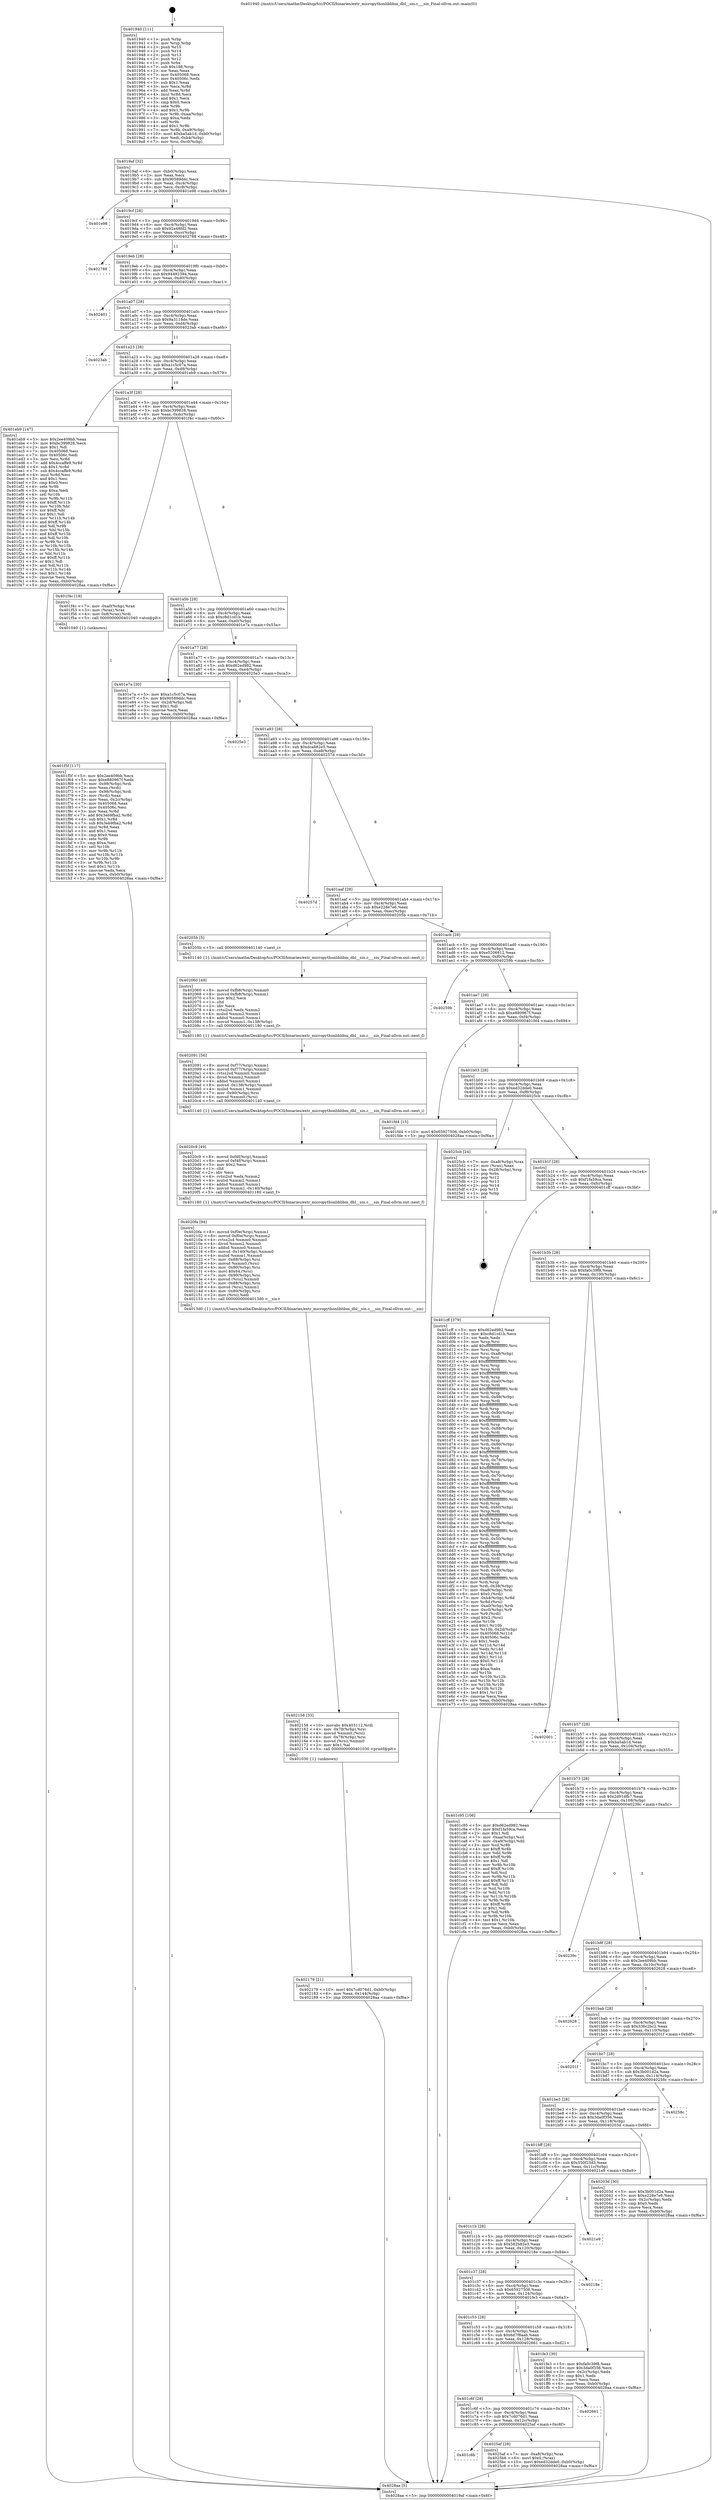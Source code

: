 digraph "0x401940" {
  label = "0x401940 (/mnt/c/Users/mathe/Desktop/tcc/POCII/binaries/extr_micropythonliblibm_dbl__sin.c___sin_Final-ollvm.out::main(0))"
  labelloc = "t"
  node[shape=record]

  Entry [label="",width=0.3,height=0.3,shape=circle,fillcolor=black,style=filled]
  "0x4019af" [label="{
     0x4019af [32]\l
     | [instrs]\l
     &nbsp;&nbsp;0x4019af \<+6\>: mov -0xb0(%rbp),%eax\l
     &nbsp;&nbsp;0x4019b5 \<+2\>: mov %eax,%ecx\l
     &nbsp;&nbsp;0x4019b7 \<+6\>: sub $0x90589ddc,%ecx\l
     &nbsp;&nbsp;0x4019bd \<+6\>: mov %eax,-0xc4(%rbp)\l
     &nbsp;&nbsp;0x4019c3 \<+6\>: mov %ecx,-0xc8(%rbp)\l
     &nbsp;&nbsp;0x4019c9 \<+6\>: je 0000000000401e98 \<main+0x558\>\l
  }"]
  "0x401e98" [label="{
     0x401e98\l
  }", style=dashed]
  "0x4019cf" [label="{
     0x4019cf [28]\l
     | [instrs]\l
     &nbsp;&nbsp;0x4019cf \<+5\>: jmp 00000000004019d4 \<main+0x94\>\l
     &nbsp;&nbsp;0x4019d4 \<+6\>: mov -0xc4(%rbp),%eax\l
     &nbsp;&nbsp;0x4019da \<+5\>: sub $0x92a48fd2,%eax\l
     &nbsp;&nbsp;0x4019df \<+6\>: mov %eax,-0xcc(%rbp)\l
     &nbsp;&nbsp;0x4019e5 \<+6\>: je 0000000000402788 \<main+0xe48\>\l
  }"]
  Exit [label="",width=0.3,height=0.3,shape=circle,fillcolor=black,style=filled,peripheries=2]
  "0x402788" [label="{
     0x402788\l
  }", style=dashed]
  "0x4019eb" [label="{
     0x4019eb [28]\l
     | [instrs]\l
     &nbsp;&nbsp;0x4019eb \<+5\>: jmp 00000000004019f0 \<main+0xb0\>\l
     &nbsp;&nbsp;0x4019f0 \<+6\>: mov -0xc4(%rbp),%eax\l
     &nbsp;&nbsp;0x4019f6 \<+5\>: sub $0x94492394,%eax\l
     &nbsp;&nbsp;0x4019fb \<+6\>: mov %eax,-0xd0(%rbp)\l
     &nbsp;&nbsp;0x401a01 \<+6\>: je 0000000000402401 \<main+0xac1\>\l
  }"]
  "0x401c8b" [label="{
     0x401c8b\l
  }", style=dashed]
  "0x402401" [label="{
     0x402401\l
  }", style=dashed]
  "0x401a07" [label="{
     0x401a07 [28]\l
     | [instrs]\l
     &nbsp;&nbsp;0x401a07 \<+5\>: jmp 0000000000401a0c \<main+0xcc\>\l
     &nbsp;&nbsp;0x401a0c \<+6\>: mov -0xc4(%rbp),%eax\l
     &nbsp;&nbsp;0x401a12 \<+5\>: sub $0x9a3118de,%eax\l
     &nbsp;&nbsp;0x401a17 \<+6\>: mov %eax,-0xd4(%rbp)\l
     &nbsp;&nbsp;0x401a1d \<+6\>: je 00000000004023ab \<main+0xa6b\>\l
  }"]
  "0x4025af" [label="{
     0x4025af [28]\l
     | [instrs]\l
     &nbsp;&nbsp;0x4025af \<+7\>: mov -0xa8(%rbp),%rax\l
     &nbsp;&nbsp;0x4025b6 \<+6\>: movl $0x0,(%rax)\l
     &nbsp;&nbsp;0x4025bc \<+10\>: movl $0xed32dde0,-0xb0(%rbp)\l
     &nbsp;&nbsp;0x4025c6 \<+5\>: jmp 00000000004028aa \<main+0xf6a\>\l
  }"]
  "0x4023ab" [label="{
     0x4023ab\l
  }", style=dashed]
  "0x401a23" [label="{
     0x401a23 [28]\l
     | [instrs]\l
     &nbsp;&nbsp;0x401a23 \<+5\>: jmp 0000000000401a28 \<main+0xe8\>\l
     &nbsp;&nbsp;0x401a28 \<+6\>: mov -0xc4(%rbp),%eax\l
     &nbsp;&nbsp;0x401a2e \<+5\>: sub $0xa1c5c07a,%eax\l
     &nbsp;&nbsp;0x401a33 \<+6\>: mov %eax,-0xd8(%rbp)\l
     &nbsp;&nbsp;0x401a39 \<+6\>: je 0000000000401eb9 \<main+0x579\>\l
  }"]
  "0x401c6f" [label="{
     0x401c6f [28]\l
     | [instrs]\l
     &nbsp;&nbsp;0x401c6f \<+5\>: jmp 0000000000401c74 \<main+0x334\>\l
     &nbsp;&nbsp;0x401c74 \<+6\>: mov -0xc4(%rbp),%eax\l
     &nbsp;&nbsp;0x401c7a \<+5\>: sub $0x7cd076d1,%eax\l
     &nbsp;&nbsp;0x401c7f \<+6\>: mov %eax,-0x12c(%rbp)\l
     &nbsp;&nbsp;0x401c85 \<+6\>: je 00000000004025af \<main+0xc6f\>\l
  }"]
  "0x401eb9" [label="{
     0x401eb9 [147]\l
     | [instrs]\l
     &nbsp;&nbsp;0x401eb9 \<+5\>: mov $0x2ee409bb,%eax\l
     &nbsp;&nbsp;0x401ebe \<+5\>: mov $0xbc399828,%ecx\l
     &nbsp;&nbsp;0x401ec3 \<+2\>: mov $0x1,%dl\l
     &nbsp;&nbsp;0x401ec5 \<+7\>: mov 0x405068,%esi\l
     &nbsp;&nbsp;0x401ecc \<+7\>: mov 0x40506c,%edi\l
     &nbsp;&nbsp;0x401ed3 \<+3\>: mov %esi,%r8d\l
     &nbsp;&nbsp;0x401ed6 \<+7\>: add $0x4ccaffe9,%r8d\l
     &nbsp;&nbsp;0x401edd \<+4\>: sub $0x1,%r8d\l
     &nbsp;&nbsp;0x401ee1 \<+7\>: sub $0x4ccaffe9,%r8d\l
     &nbsp;&nbsp;0x401ee8 \<+4\>: imul %r8d,%esi\l
     &nbsp;&nbsp;0x401eec \<+3\>: and $0x1,%esi\l
     &nbsp;&nbsp;0x401eef \<+3\>: cmp $0x0,%esi\l
     &nbsp;&nbsp;0x401ef2 \<+4\>: sete %r9b\l
     &nbsp;&nbsp;0x401ef6 \<+3\>: cmp $0xa,%edi\l
     &nbsp;&nbsp;0x401ef9 \<+4\>: setl %r10b\l
     &nbsp;&nbsp;0x401efd \<+3\>: mov %r9b,%r11b\l
     &nbsp;&nbsp;0x401f00 \<+4\>: xor $0xff,%r11b\l
     &nbsp;&nbsp;0x401f04 \<+3\>: mov %r10b,%bl\l
     &nbsp;&nbsp;0x401f07 \<+3\>: xor $0xff,%bl\l
     &nbsp;&nbsp;0x401f0a \<+3\>: xor $0x1,%dl\l
     &nbsp;&nbsp;0x401f0d \<+3\>: mov %r11b,%r14b\l
     &nbsp;&nbsp;0x401f10 \<+4\>: and $0xff,%r14b\l
     &nbsp;&nbsp;0x401f14 \<+3\>: and %dl,%r9b\l
     &nbsp;&nbsp;0x401f17 \<+3\>: mov %bl,%r15b\l
     &nbsp;&nbsp;0x401f1a \<+4\>: and $0xff,%r15b\l
     &nbsp;&nbsp;0x401f1e \<+3\>: and %dl,%r10b\l
     &nbsp;&nbsp;0x401f21 \<+3\>: or %r9b,%r14b\l
     &nbsp;&nbsp;0x401f24 \<+3\>: or %r10b,%r15b\l
     &nbsp;&nbsp;0x401f27 \<+3\>: xor %r15b,%r14b\l
     &nbsp;&nbsp;0x401f2a \<+3\>: or %bl,%r11b\l
     &nbsp;&nbsp;0x401f2d \<+4\>: xor $0xff,%r11b\l
     &nbsp;&nbsp;0x401f31 \<+3\>: or $0x1,%dl\l
     &nbsp;&nbsp;0x401f34 \<+3\>: and %dl,%r11b\l
     &nbsp;&nbsp;0x401f37 \<+3\>: or %r11b,%r14b\l
     &nbsp;&nbsp;0x401f3a \<+4\>: test $0x1,%r14b\l
     &nbsp;&nbsp;0x401f3e \<+3\>: cmovne %ecx,%eax\l
     &nbsp;&nbsp;0x401f41 \<+6\>: mov %eax,-0xb0(%rbp)\l
     &nbsp;&nbsp;0x401f47 \<+5\>: jmp 00000000004028aa \<main+0xf6a\>\l
  }"]
  "0x401a3f" [label="{
     0x401a3f [28]\l
     | [instrs]\l
     &nbsp;&nbsp;0x401a3f \<+5\>: jmp 0000000000401a44 \<main+0x104\>\l
     &nbsp;&nbsp;0x401a44 \<+6\>: mov -0xc4(%rbp),%eax\l
     &nbsp;&nbsp;0x401a4a \<+5\>: sub $0xbc399828,%eax\l
     &nbsp;&nbsp;0x401a4f \<+6\>: mov %eax,-0xdc(%rbp)\l
     &nbsp;&nbsp;0x401a55 \<+6\>: je 0000000000401f4c \<main+0x60c\>\l
  }"]
  "0x402661" [label="{
     0x402661\l
  }", style=dashed]
  "0x401f4c" [label="{
     0x401f4c [19]\l
     | [instrs]\l
     &nbsp;&nbsp;0x401f4c \<+7\>: mov -0xa0(%rbp),%rax\l
     &nbsp;&nbsp;0x401f53 \<+3\>: mov (%rax),%rax\l
     &nbsp;&nbsp;0x401f56 \<+4\>: mov 0x8(%rax),%rdi\l
     &nbsp;&nbsp;0x401f5a \<+5\>: call 0000000000401040 \<atoi@plt\>\l
     | [calls]\l
     &nbsp;&nbsp;0x401040 \{1\} (unknown)\l
  }"]
  "0x401a5b" [label="{
     0x401a5b [28]\l
     | [instrs]\l
     &nbsp;&nbsp;0x401a5b \<+5\>: jmp 0000000000401a60 \<main+0x120\>\l
     &nbsp;&nbsp;0x401a60 \<+6\>: mov -0xc4(%rbp),%eax\l
     &nbsp;&nbsp;0x401a66 \<+5\>: sub $0xc8d1cd1b,%eax\l
     &nbsp;&nbsp;0x401a6b \<+6\>: mov %eax,-0xe0(%rbp)\l
     &nbsp;&nbsp;0x401a71 \<+6\>: je 0000000000401e7a \<main+0x53a\>\l
  }"]
  "0x402179" [label="{
     0x402179 [21]\l
     | [instrs]\l
     &nbsp;&nbsp;0x402179 \<+10\>: movl $0x7cd076d1,-0xb0(%rbp)\l
     &nbsp;&nbsp;0x402183 \<+6\>: mov %eax,-0x144(%rbp)\l
     &nbsp;&nbsp;0x402189 \<+5\>: jmp 00000000004028aa \<main+0xf6a\>\l
  }"]
  "0x401e7a" [label="{
     0x401e7a [30]\l
     | [instrs]\l
     &nbsp;&nbsp;0x401e7a \<+5\>: mov $0xa1c5c07a,%eax\l
     &nbsp;&nbsp;0x401e7f \<+5\>: mov $0x90589ddc,%ecx\l
     &nbsp;&nbsp;0x401e84 \<+3\>: mov -0x2d(%rbp),%dl\l
     &nbsp;&nbsp;0x401e87 \<+3\>: test $0x1,%dl\l
     &nbsp;&nbsp;0x401e8a \<+3\>: cmovne %ecx,%eax\l
     &nbsp;&nbsp;0x401e8d \<+6\>: mov %eax,-0xb0(%rbp)\l
     &nbsp;&nbsp;0x401e93 \<+5\>: jmp 00000000004028aa \<main+0xf6a\>\l
  }"]
  "0x401a77" [label="{
     0x401a77 [28]\l
     | [instrs]\l
     &nbsp;&nbsp;0x401a77 \<+5\>: jmp 0000000000401a7c \<main+0x13c\>\l
     &nbsp;&nbsp;0x401a7c \<+6\>: mov -0xc4(%rbp),%eax\l
     &nbsp;&nbsp;0x401a82 \<+5\>: sub $0xd62ed982,%eax\l
     &nbsp;&nbsp;0x401a87 \<+6\>: mov %eax,-0xe4(%rbp)\l
     &nbsp;&nbsp;0x401a8d \<+6\>: je 00000000004025e3 \<main+0xca3\>\l
  }"]
  "0x402158" [label="{
     0x402158 [33]\l
     | [instrs]\l
     &nbsp;&nbsp;0x402158 \<+10\>: movabs $0x403112,%rdi\l
     &nbsp;&nbsp;0x402162 \<+4\>: mov -0x78(%rbp),%rsi\l
     &nbsp;&nbsp;0x402166 \<+4\>: movsd %xmm0,(%rsi)\l
     &nbsp;&nbsp;0x40216a \<+4\>: mov -0x78(%rbp),%rsi\l
     &nbsp;&nbsp;0x40216e \<+4\>: movsd (%rsi),%xmm0\l
     &nbsp;&nbsp;0x402172 \<+2\>: mov $0x1,%al\l
     &nbsp;&nbsp;0x402174 \<+5\>: call 0000000000401030 \<printf@plt\>\l
     | [calls]\l
     &nbsp;&nbsp;0x401030 \{1\} (unknown)\l
  }"]
  "0x4025e3" [label="{
     0x4025e3\l
  }", style=dashed]
  "0x401a93" [label="{
     0x401a93 [28]\l
     | [instrs]\l
     &nbsp;&nbsp;0x401a93 \<+5\>: jmp 0000000000401a98 \<main+0x158\>\l
     &nbsp;&nbsp;0x401a98 \<+6\>: mov -0xc4(%rbp),%eax\l
     &nbsp;&nbsp;0x401a9e \<+5\>: sub $0xdca882e5,%eax\l
     &nbsp;&nbsp;0x401aa3 \<+6\>: mov %eax,-0xe8(%rbp)\l
     &nbsp;&nbsp;0x401aa9 \<+6\>: je 000000000040257d \<main+0xc3d\>\l
  }"]
  "0x4020fa" [label="{
     0x4020fa [94]\l
     | [instrs]\l
     &nbsp;&nbsp;0x4020fa \<+8\>: movsd 0xf0e(%rip),%xmm1\l
     &nbsp;&nbsp;0x402102 \<+8\>: movsd 0xf0e(%rip),%xmm2\l
     &nbsp;&nbsp;0x40210a \<+4\>: cvtss2sd %xmm0,%xmm0\l
     &nbsp;&nbsp;0x40210e \<+4\>: divsd %xmm2,%xmm0\l
     &nbsp;&nbsp;0x402112 \<+4\>: addsd %xmm0,%xmm1\l
     &nbsp;&nbsp;0x402116 \<+8\>: movsd -0x140(%rbp),%xmm0\l
     &nbsp;&nbsp;0x40211e \<+4\>: mulsd %xmm1,%xmm0\l
     &nbsp;&nbsp;0x402122 \<+7\>: mov -0x88(%rbp),%rsi\l
     &nbsp;&nbsp;0x402129 \<+4\>: movsd %xmm0,(%rsi)\l
     &nbsp;&nbsp;0x40212d \<+4\>: mov -0x80(%rbp),%rsi\l
     &nbsp;&nbsp;0x402131 \<+6\>: movl $0x64,(%rsi)\l
     &nbsp;&nbsp;0x402137 \<+7\>: mov -0x90(%rbp),%rsi\l
     &nbsp;&nbsp;0x40213e \<+4\>: movsd (%rsi),%xmm0\l
     &nbsp;&nbsp;0x402142 \<+7\>: mov -0x88(%rbp),%rsi\l
     &nbsp;&nbsp;0x402149 \<+4\>: movsd (%rsi),%xmm1\l
     &nbsp;&nbsp;0x40214d \<+4\>: mov -0x80(%rbp),%rsi\l
     &nbsp;&nbsp;0x402151 \<+2\>: mov (%rsi),%edi\l
     &nbsp;&nbsp;0x402153 \<+5\>: call 00000000004013d0 \<__sin\>\l
     | [calls]\l
     &nbsp;&nbsp;0x4013d0 \{1\} (/mnt/c/Users/mathe/Desktop/tcc/POCII/binaries/extr_micropythonliblibm_dbl__sin.c___sin_Final-ollvm.out::__sin)\l
  }"]
  "0x40257d" [label="{
     0x40257d\l
  }", style=dashed]
  "0x401aaf" [label="{
     0x401aaf [28]\l
     | [instrs]\l
     &nbsp;&nbsp;0x401aaf \<+5\>: jmp 0000000000401ab4 \<main+0x174\>\l
     &nbsp;&nbsp;0x401ab4 \<+6\>: mov -0xc4(%rbp),%eax\l
     &nbsp;&nbsp;0x401aba \<+5\>: sub $0xe228e7e6,%eax\l
     &nbsp;&nbsp;0x401abf \<+6\>: mov %eax,-0xec(%rbp)\l
     &nbsp;&nbsp;0x401ac5 \<+6\>: je 000000000040205b \<main+0x71b\>\l
  }"]
  "0x4020c9" [label="{
     0x4020c9 [49]\l
     | [instrs]\l
     &nbsp;&nbsp;0x4020c9 \<+8\>: movsd 0xf4f(%rip),%xmm0\l
     &nbsp;&nbsp;0x4020d1 \<+8\>: movsd 0xf4f(%rip),%xmm1\l
     &nbsp;&nbsp;0x4020d9 \<+5\>: mov $0x2,%ecx\l
     &nbsp;&nbsp;0x4020de \<+1\>: cltd\l
     &nbsp;&nbsp;0x4020df \<+2\>: idiv %ecx\l
     &nbsp;&nbsp;0x4020e1 \<+4\>: cvtsi2sd %edx,%xmm2\l
     &nbsp;&nbsp;0x4020e5 \<+4\>: mulsd %xmm2,%xmm1\l
     &nbsp;&nbsp;0x4020e9 \<+4\>: addsd %xmm0,%xmm1\l
     &nbsp;&nbsp;0x4020ed \<+8\>: movsd %xmm1,-0x140(%rbp)\l
     &nbsp;&nbsp;0x4020f5 \<+5\>: call 0000000000401180 \<next_f\>\l
     | [calls]\l
     &nbsp;&nbsp;0x401180 \{1\} (/mnt/c/Users/mathe/Desktop/tcc/POCII/binaries/extr_micropythonliblibm_dbl__sin.c___sin_Final-ollvm.out::next_f)\l
  }"]
  "0x40205b" [label="{
     0x40205b [5]\l
     | [instrs]\l
     &nbsp;&nbsp;0x40205b \<+5\>: call 0000000000401140 \<next_i\>\l
     | [calls]\l
     &nbsp;&nbsp;0x401140 \{1\} (/mnt/c/Users/mathe/Desktop/tcc/POCII/binaries/extr_micropythonliblibm_dbl__sin.c___sin_Final-ollvm.out::next_i)\l
  }"]
  "0x401acb" [label="{
     0x401acb [28]\l
     | [instrs]\l
     &nbsp;&nbsp;0x401acb \<+5\>: jmp 0000000000401ad0 \<main+0x190\>\l
     &nbsp;&nbsp;0x401ad0 \<+6\>: mov -0xc4(%rbp),%eax\l
     &nbsp;&nbsp;0x401ad6 \<+5\>: sub $0xe5206812,%eax\l
     &nbsp;&nbsp;0x401adb \<+6\>: mov %eax,-0xf0(%rbp)\l
     &nbsp;&nbsp;0x401ae1 \<+6\>: je 000000000040259b \<main+0xc5b\>\l
  }"]
  "0x402091" [label="{
     0x402091 [56]\l
     | [instrs]\l
     &nbsp;&nbsp;0x402091 \<+8\>: movsd 0xf77(%rip),%xmm1\l
     &nbsp;&nbsp;0x402099 \<+8\>: movsd 0xf77(%rip),%xmm2\l
     &nbsp;&nbsp;0x4020a1 \<+4\>: cvtss2sd %xmm0,%xmm0\l
     &nbsp;&nbsp;0x4020a5 \<+4\>: divsd %xmm2,%xmm0\l
     &nbsp;&nbsp;0x4020a9 \<+4\>: addsd %xmm0,%xmm1\l
     &nbsp;&nbsp;0x4020ad \<+8\>: movsd -0x138(%rbp),%xmm0\l
     &nbsp;&nbsp;0x4020b5 \<+4\>: mulsd %xmm1,%xmm0\l
     &nbsp;&nbsp;0x4020b9 \<+7\>: mov -0x90(%rbp),%rsi\l
     &nbsp;&nbsp;0x4020c0 \<+4\>: movsd %xmm0,(%rsi)\l
     &nbsp;&nbsp;0x4020c4 \<+5\>: call 0000000000401140 \<next_i\>\l
     | [calls]\l
     &nbsp;&nbsp;0x401140 \{1\} (/mnt/c/Users/mathe/Desktop/tcc/POCII/binaries/extr_micropythonliblibm_dbl__sin.c___sin_Final-ollvm.out::next_i)\l
  }"]
  "0x40259b" [label="{
     0x40259b\l
  }", style=dashed]
  "0x401ae7" [label="{
     0x401ae7 [28]\l
     | [instrs]\l
     &nbsp;&nbsp;0x401ae7 \<+5\>: jmp 0000000000401aec \<main+0x1ac\>\l
     &nbsp;&nbsp;0x401aec \<+6\>: mov -0xc4(%rbp),%eax\l
     &nbsp;&nbsp;0x401af2 \<+5\>: sub $0xe880967f,%eax\l
     &nbsp;&nbsp;0x401af7 \<+6\>: mov %eax,-0xf4(%rbp)\l
     &nbsp;&nbsp;0x401afd \<+6\>: je 0000000000401fd4 \<main+0x694\>\l
  }"]
  "0x402060" [label="{
     0x402060 [49]\l
     | [instrs]\l
     &nbsp;&nbsp;0x402060 \<+8\>: movsd 0xfb8(%rip),%xmm0\l
     &nbsp;&nbsp;0x402068 \<+8\>: movsd 0xfb8(%rip),%xmm1\l
     &nbsp;&nbsp;0x402070 \<+5\>: mov $0x2,%ecx\l
     &nbsp;&nbsp;0x402075 \<+1\>: cltd\l
     &nbsp;&nbsp;0x402076 \<+2\>: idiv %ecx\l
     &nbsp;&nbsp;0x402078 \<+4\>: cvtsi2sd %edx,%xmm2\l
     &nbsp;&nbsp;0x40207c \<+4\>: mulsd %xmm2,%xmm1\l
     &nbsp;&nbsp;0x402080 \<+4\>: addsd %xmm0,%xmm1\l
     &nbsp;&nbsp;0x402084 \<+8\>: movsd %xmm1,-0x138(%rbp)\l
     &nbsp;&nbsp;0x40208c \<+5\>: call 0000000000401180 \<next_f\>\l
     | [calls]\l
     &nbsp;&nbsp;0x401180 \{1\} (/mnt/c/Users/mathe/Desktop/tcc/POCII/binaries/extr_micropythonliblibm_dbl__sin.c___sin_Final-ollvm.out::next_f)\l
  }"]
  "0x401fd4" [label="{
     0x401fd4 [15]\l
     | [instrs]\l
     &nbsp;&nbsp;0x401fd4 \<+10\>: movl $0x65927506,-0xb0(%rbp)\l
     &nbsp;&nbsp;0x401fde \<+5\>: jmp 00000000004028aa \<main+0xf6a\>\l
  }"]
  "0x401b03" [label="{
     0x401b03 [28]\l
     | [instrs]\l
     &nbsp;&nbsp;0x401b03 \<+5\>: jmp 0000000000401b08 \<main+0x1c8\>\l
     &nbsp;&nbsp;0x401b08 \<+6\>: mov -0xc4(%rbp),%eax\l
     &nbsp;&nbsp;0x401b0e \<+5\>: sub $0xed32dde0,%eax\l
     &nbsp;&nbsp;0x401b13 \<+6\>: mov %eax,-0xf8(%rbp)\l
     &nbsp;&nbsp;0x401b19 \<+6\>: je 00000000004025cb \<main+0xc8b\>\l
  }"]
  "0x401c53" [label="{
     0x401c53 [28]\l
     | [instrs]\l
     &nbsp;&nbsp;0x401c53 \<+5\>: jmp 0000000000401c58 \<main+0x318\>\l
     &nbsp;&nbsp;0x401c58 \<+6\>: mov -0xc4(%rbp),%eax\l
     &nbsp;&nbsp;0x401c5e \<+5\>: sub $0x6d7f8aab,%eax\l
     &nbsp;&nbsp;0x401c63 \<+6\>: mov %eax,-0x128(%rbp)\l
     &nbsp;&nbsp;0x401c69 \<+6\>: je 0000000000402661 \<main+0xd21\>\l
  }"]
  "0x4025cb" [label="{
     0x4025cb [24]\l
     | [instrs]\l
     &nbsp;&nbsp;0x4025cb \<+7\>: mov -0xa8(%rbp),%rax\l
     &nbsp;&nbsp;0x4025d2 \<+2\>: mov (%rax),%eax\l
     &nbsp;&nbsp;0x4025d4 \<+4\>: lea -0x28(%rbp),%rsp\l
     &nbsp;&nbsp;0x4025d8 \<+1\>: pop %rbx\l
     &nbsp;&nbsp;0x4025d9 \<+2\>: pop %r12\l
     &nbsp;&nbsp;0x4025db \<+2\>: pop %r13\l
     &nbsp;&nbsp;0x4025dd \<+2\>: pop %r14\l
     &nbsp;&nbsp;0x4025df \<+2\>: pop %r15\l
     &nbsp;&nbsp;0x4025e1 \<+1\>: pop %rbp\l
     &nbsp;&nbsp;0x4025e2 \<+1\>: ret\l
  }"]
  "0x401b1f" [label="{
     0x401b1f [28]\l
     | [instrs]\l
     &nbsp;&nbsp;0x401b1f \<+5\>: jmp 0000000000401b24 \<main+0x1e4\>\l
     &nbsp;&nbsp;0x401b24 \<+6\>: mov -0xc4(%rbp),%eax\l
     &nbsp;&nbsp;0x401b2a \<+5\>: sub $0xf1fa59ca,%eax\l
     &nbsp;&nbsp;0x401b2f \<+6\>: mov %eax,-0xfc(%rbp)\l
     &nbsp;&nbsp;0x401b35 \<+6\>: je 0000000000401cff \<main+0x3bf\>\l
  }"]
  "0x401fe3" [label="{
     0x401fe3 [30]\l
     | [instrs]\l
     &nbsp;&nbsp;0x401fe3 \<+5\>: mov $0xfa0c39f8,%eax\l
     &nbsp;&nbsp;0x401fe8 \<+5\>: mov $0x3da0f356,%ecx\l
     &nbsp;&nbsp;0x401fed \<+3\>: mov -0x2c(%rbp),%edx\l
     &nbsp;&nbsp;0x401ff0 \<+3\>: cmp $0x1,%edx\l
     &nbsp;&nbsp;0x401ff3 \<+3\>: cmovl %ecx,%eax\l
     &nbsp;&nbsp;0x401ff6 \<+6\>: mov %eax,-0xb0(%rbp)\l
     &nbsp;&nbsp;0x401ffc \<+5\>: jmp 00000000004028aa \<main+0xf6a\>\l
  }"]
  "0x401cff" [label="{
     0x401cff [379]\l
     | [instrs]\l
     &nbsp;&nbsp;0x401cff \<+5\>: mov $0xd62ed982,%eax\l
     &nbsp;&nbsp;0x401d04 \<+5\>: mov $0xc8d1cd1b,%ecx\l
     &nbsp;&nbsp;0x401d09 \<+2\>: xor %edx,%edx\l
     &nbsp;&nbsp;0x401d0b \<+3\>: mov %rsp,%rsi\l
     &nbsp;&nbsp;0x401d0e \<+4\>: add $0xfffffffffffffff0,%rsi\l
     &nbsp;&nbsp;0x401d12 \<+3\>: mov %rsi,%rsp\l
     &nbsp;&nbsp;0x401d15 \<+7\>: mov %rsi,-0xa8(%rbp)\l
     &nbsp;&nbsp;0x401d1c \<+3\>: mov %rsp,%rsi\l
     &nbsp;&nbsp;0x401d1f \<+4\>: add $0xfffffffffffffff0,%rsi\l
     &nbsp;&nbsp;0x401d23 \<+3\>: mov %rsi,%rsp\l
     &nbsp;&nbsp;0x401d26 \<+3\>: mov %rsp,%rdi\l
     &nbsp;&nbsp;0x401d29 \<+4\>: add $0xfffffffffffffff0,%rdi\l
     &nbsp;&nbsp;0x401d2d \<+3\>: mov %rdi,%rsp\l
     &nbsp;&nbsp;0x401d30 \<+7\>: mov %rdi,-0xa0(%rbp)\l
     &nbsp;&nbsp;0x401d37 \<+3\>: mov %rsp,%rdi\l
     &nbsp;&nbsp;0x401d3a \<+4\>: add $0xfffffffffffffff0,%rdi\l
     &nbsp;&nbsp;0x401d3e \<+3\>: mov %rdi,%rsp\l
     &nbsp;&nbsp;0x401d41 \<+7\>: mov %rdi,-0x98(%rbp)\l
     &nbsp;&nbsp;0x401d48 \<+3\>: mov %rsp,%rdi\l
     &nbsp;&nbsp;0x401d4b \<+4\>: add $0xfffffffffffffff0,%rdi\l
     &nbsp;&nbsp;0x401d4f \<+3\>: mov %rdi,%rsp\l
     &nbsp;&nbsp;0x401d52 \<+7\>: mov %rdi,-0x90(%rbp)\l
     &nbsp;&nbsp;0x401d59 \<+3\>: mov %rsp,%rdi\l
     &nbsp;&nbsp;0x401d5c \<+4\>: add $0xfffffffffffffff0,%rdi\l
     &nbsp;&nbsp;0x401d60 \<+3\>: mov %rdi,%rsp\l
     &nbsp;&nbsp;0x401d63 \<+7\>: mov %rdi,-0x88(%rbp)\l
     &nbsp;&nbsp;0x401d6a \<+3\>: mov %rsp,%rdi\l
     &nbsp;&nbsp;0x401d6d \<+4\>: add $0xfffffffffffffff0,%rdi\l
     &nbsp;&nbsp;0x401d71 \<+3\>: mov %rdi,%rsp\l
     &nbsp;&nbsp;0x401d74 \<+4\>: mov %rdi,-0x80(%rbp)\l
     &nbsp;&nbsp;0x401d78 \<+3\>: mov %rsp,%rdi\l
     &nbsp;&nbsp;0x401d7b \<+4\>: add $0xfffffffffffffff0,%rdi\l
     &nbsp;&nbsp;0x401d7f \<+3\>: mov %rdi,%rsp\l
     &nbsp;&nbsp;0x401d82 \<+4\>: mov %rdi,-0x78(%rbp)\l
     &nbsp;&nbsp;0x401d86 \<+3\>: mov %rsp,%rdi\l
     &nbsp;&nbsp;0x401d89 \<+4\>: add $0xfffffffffffffff0,%rdi\l
     &nbsp;&nbsp;0x401d8d \<+3\>: mov %rdi,%rsp\l
     &nbsp;&nbsp;0x401d90 \<+4\>: mov %rdi,-0x70(%rbp)\l
     &nbsp;&nbsp;0x401d94 \<+3\>: mov %rsp,%rdi\l
     &nbsp;&nbsp;0x401d97 \<+4\>: add $0xfffffffffffffff0,%rdi\l
     &nbsp;&nbsp;0x401d9b \<+3\>: mov %rdi,%rsp\l
     &nbsp;&nbsp;0x401d9e \<+4\>: mov %rdi,-0x68(%rbp)\l
     &nbsp;&nbsp;0x401da2 \<+3\>: mov %rsp,%rdi\l
     &nbsp;&nbsp;0x401da5 \<+4\>: add $0xfffffffffffffff0,%rdi\l
     &nbsp;&nbsp;0x401da9 \<+3\>: mov %rdi,%rsp\l
     &nbsp;&nbsp;0x401dac \<+4\>: mov %rdi,-0x60(%rbp)\l
     &nbsp;&nbsp;0x401db0 \<+3\>: mov %rsp,%rdi\l
     &nbsp;&nbsp;0x401db3 \<+4\>: add $0xfffffffffffffff0,%rdi\l
     &nbsp;&nbsp;0x401db7 \<+3\>: mov %rdi,%rsp\l
     &nbsp;&nbsp;0x401dba \<+4\>: mov %rdi,-0x58(%rbp)\l
     &nbsp;&nbsp;0x401dbe \<+3\>: mov %rsp,%rdi\l
     &nbsp;&nbsp;0x401dc1 \<+4\>: add $0xfffffffffffffff0,%rdi\l
     &nbsp;&nbsp;0x401dc5 \<+3\>: mov %rdi,%rsp\l
     &nbsp;&nbsp;0x401dc8 \<+4\>: mov %rdi,-0x50(%rbp)\l
     &nbsp;&nbsp;0x401dcc \<+3\>: mov %rsp,%rdi\l
     &nbsp;&nbsp;0x401dcf \<+4\>: add $0xfffffffffffffff0,%rdi\l
     &nbsp;&nbsp;0x401dd3 \<+3\>: mov %rdi,%rsp\l
     &nbsp;&nbsp;0x401dd6 \<+4\>: mov %rdi,-0x48(%rbp)\l
     &nbsp;&nbsp;0x401dda \<+3\>: mov %rsp,%rdi\l
     &nbsp;&nbsp;0x401ddd \<+4\>: add $0xfffffffffffffff0,%rdi\l
     &nbsp;&nbsp;0x401de1 \<+3\>: mov %rdi,%rsp\l
     &nbsp;&nbsp;0x401de4 \<+4\>: mov %rdi,-0x40(%rbp)\l
     &nbsp;&nbsp;0x401de8 \<+3\>: mov %rsp,%rdi\l
     &nbsp;&nbsp;0x401deb \<+4\>: add $0xfffffffffffffff0,%rdi\l
     &nbsp;&nbsp;0x401def \<+3\>: mov %rdi,%rsp\l
     &nbsp;&nbsp;0x401df2 \<+4\>: mov %rdi,-0x38(%rbp)\l
     &nbsp;&nbsp;0x401df6 \<+7\>: mov -0xa8(%rbp),%rdi\l
     &nbsp;&nbsp;0x401dfd \<+6\>: movl $0x0,(%rdi)\l
     &nbsp;&nbsp;0x401e03 \<+7\>: mov -0xb4(%rbp),%r8d\l
     &nbsp;&nbsp;0x401e0a \<+3\>: mov %r8d,(%rsi)\l
     &nbsp;&nbsp;0x401e0d \<+7\>: mov -0xa0(%rbp),%rdi\l
     &nbsp;&nbsp;0x401e14 \<+7\>: mov -0xc0(%rbp),%r9\l
     &nbsp;&nbsp;0x401e1b \<+3\>: mov %r9,(%rdi)\l
     &nbsp;&nbsp;0x401e1e \<+3\>: cmpl $0x2,(%rsi)\l
     &nbsp;&nbsp;0x401e21 \<+4\>: setne %r10b\l
     &nbsp;&nbsp;0x401e25 \<+4\>: and $0x1,%r10b\l
     &nbsp;&nbsp;0x401e29 \<+4\>: mov %r10b,-0x2d(%rbp)\l
     &nbsp;&nbsp;0x401e2d \<+8\>: mov 0x405068,%r11d\l
     &nbsp;&nbsp;0x401e35 \<+7\>: mov 0x40506c,%ebx\l
     &nbsp;&nbsp;0x401e3c \<+3\>: sub $0x1,%edx\l
     &nbsp;&nbsp;0x401e3f \<+3\>: mov %r11d,%r14d\l
     &nbsp;&nbsp;0x401e42 \<+3\>: add %edx,%r14d\l
     &nbsp;&nbsp;0x401e45 \<+4\>: imul %r14d,%r11d\l
     &nbsp;&nbsp;0x401e49 \<+4\>: and $0x1,%r11d\l
     &nbsp;&nbsp;0x401e4d \<+4\>: cmp $0x0,%r11d\l
     &nbsp;&nbsp;0x401e51 \<+4\>: sete %r10b\l
     &nbsp;&nbsp;0x401e55 \<+3\>: cmp $0xa,%ebx\l
     &nbsp;&nbsp;0x401e58 \<+4\>: setl %r15b\l
     &nbsp;&nbsp;0x401e5c \<+3\>: mov %r10b,%r12b\l
     &nbsp;&nbsp;0x401e5f \<+3\>: and %r15b,%r12b\l
     &nbsp;&nbsp;0x401e62 \<+3\>: xor %r15b,%r10b\l
     &nbsp;&nbsp;0x401e65 \<+3\>: or %r10b,%r12b\l
     &nbsp;&nbsp;0x401e68 \<+4\>: test $0x1,%r12b\l
     &nbsp;&nbsp;0x401e6c \<+3\>: cmovne %ecx,%eax\l
     &nbsp;&nbsp;0x401e6f \<+6\>: mov %eax,-0xb0(%rbp)\l
     &nbsp;&nbsp;0x401e75 \<+5\>: jmp 00000000004028aa \<main+0xf6a\>\l
  }"]
  "0x401b3b" [label="{
     0x401b3b [28]\l
     | [instrs]\l
     &nbsp;&nbsp;0x401b3b \<+5\>: jmp 0000000000401b40 \<main+0x200\>\l
     &nbsp;&nbsp;0x401b40 \<+6\>: mov -0xc4(%rbp),%eax\l
     &nbsp;&nbsp;0x401b46 \<+5\>: sub $0xfa0c39f8,%eax\l
     &nbsp;&nbsp;0x401b4b \<+6\>: mov %eax,-0x100(%rbp)\l
     &nbsp;&nbsp;0x401b51 \<+6\>: je 0000000000402001 \<main+0x6c1\>\l
  }"]
  "0x401c37" [label="{
     0x401c37 [28]\l
     | [instrs]\l
     &nbsp;&nbsp;0x401c37 \<+5\>: jmp 0000000000401c3c \<main+0x2fc\>\l
     &nbsp;&nbsp;0x401c3c \<+6\>: mov -0xc4(%rbp),%eax\l
     &nbsp;&nbsp;0x401c42 \<+5\>: sub $0x65927506,%eax\l
     &nbsp;&nbsp;0x401c47 \<+6\>: mov %eax,-0x124(%rbp)\l
     &nbsp;&nbsp;0x401c4d \<+6\>: je 0000000000401fe3 \<main+0x6a3\>\l
  }"]
  "0x402001" [label="{
     0x402001\l
  }", style=dashed]
  "0x401b57" [label="{
     0x401b57 [28]\l
     | [instrs]\l
     &nbsp;&nbsp;0x401b57 \<+5\>: jmp 0000000000401b5c \<main+0x21c\>\l
     &nbsp;&nbsp;0x401b5c \<+6\>: mov -0xc4(%rbp),%eax\l
     &nbsp;&nbsp;0x401b62 \<+5\>: sub $0xba5ab1d,%eax\l
     &nbsp;&nbsp;0x401b67 \<+6\>: mov %eax,-0x104(%rbp)\l
     &nbsp;&nbsp;0x401b6d \<+6\>: je 0000000000401c95 \<main+0x355\>\l
  }"]
  "0x40218e" [label="{
     0x40218e\l
  }", style=dashed]
  "0x401c95" [label="{
     0x401c95 [106]\l
     | [instrs]\l
     &nbsp;&nbsp;0x401c95 \<+5\>: mov $0xd62ed982,%eax\l
     &nbsp;&nbsp;0x401c9a \<+5\>: mov $0xf1fa59ca,%ecx\l
     &nbsp;&nbsp;0x401c9f \<+2\>: mov $0x1,%dl\l
     &nbsp;&nbsp;0x401ca1 \<+7\>: mov -0xaa(%rbp),%sil\l
     &nbsp;&nbsp;0x401ca8 \<+7\>: mov -0xa9(%rbp),%dil\l
     &nbsp;&nbsp;0x401caf \<+3\>: mov %sil,%r8b\l
     &nbsp;&nbsp;0x401cb2 \<+4\>: xor $0xff,%r8b\l
     &nbsp;&nbsp;0x401cb6 \<+3\>: mov %dil,%r9b\l
     &nbsp;&nbsp;0x401cb9 \<+4\>: xor $0xff,%r9b\l
     &nbsp;&nbsp;0x401cbd \<+3\>: xor $0x1,%dl\l
     &nbsp;&nbsp;0x401cc0 \<+3\>: mov %r8b,%r10b\l
     &nbsp;&nbsp;0x401cc3 \<+4\>: and $0xff,%r10b\l
     &nbsp;&nbsp;0x401cc7 \<+3\>: and %dl,%sil\l
     &nbsp;&nbsp;0x401cca \<+3\>: mov %r9b,%r11b\l
     &nbsp;&nbsp;0x401ccd \<+4\>: and $0xff,%r11b\l
     &nbsp;&nbsp;0x401cd1 \<+3\>: and %dl,%dil\l
     &nbsp;&nbsp;0x401cd4 \<+3\>: or %sil,%r10b\l
     &nbsp;&nbsp;0x401cd7 \<+3\>: or %dil,%r11b\l
     &nbsp;&nbsp;0x401cda \<+3\>: xor %r11b,%r10b\l
     &nbsp;&nbsp;0x401cdd \<+3\>: or %r9b,%r8b\l
     &nbsp;&nbsp;0x401ce0 \<+4\>: xor $0xff,%r8b\l
     &nbsp;&nbsp;0x401ce4 \<+3\>: or $0x1,%dl\l
     &nbsp;&nbsp;0x401ce7 \<+3\>: and %dl,%r8b\l
     &nbsp;&nbsp;0x401cea \<+3\>: or %r8b,%r10b\l
     &nbsp;&nbsp;0x401ced \<+4\>: test $0x1,%r10b\l
     &nbsp;&nbsp;0x401cf1 \<+3\>: cmovne %ecx,%eax\l
     &nbsp;&nbsp;0x401cf4 \<+6\>: mov %eax,-0xb0(%rbp)\l
     &nbsp;&nbsp;0x401cfa \<+5\>: jmp 00000000004028aa \<main+0xf6a\>\l
  }"]
  "0x401b73" [label="{
     0x401b73 [28]\l
     | [instrs]\l
     &nbsp;&nbsp;0x401b73 \<+5\>: jmp 0000000000401b78 \<main+0x238\>\l
     &nbsp;&nbsp;0x401b78 \<+6\>: mov -0xc4(%rbp),%eax\l
     &nbsp;&nbsp;0x401b7e \<+5\>: sub $0x2d91dfb7,%eax\l
     &nbsp;&nbsp;0x401b83 \<+6\>: mov %eax,-0x108(%rbp)\l
     &nbsp;&nbsp;0x401b89 \<+6\>: je 000000000040239c \<main+0xa5c\>\l
  }"]
  "0x4028aa" [label="{
     0x4028aa [5]\l
     | [instrs]\l
     &nbsp;&nbsp;0x4028aa \<+5\>: jmp 00000000004019af \<main+0x6f\>\l
  }"]
  "0x401940" [label="{
     0x401940 [111]\l
     | [instrs]\l
     &nbsp;&nbsp;0x401940 \<+1\>: push %rbp\l
     &nbsp;&nbsp;0x401941 \<+3\>: mov %rsp,%rbp\l
     &nbsp;&nbsp;0x401944 \<+2\>: push %r15\l
     &nbsp;&nbsp;0x401946 \<+2\>: push %r14\l
     &nbsp;&nbsp;0x401948 \<+2\>: push %r13\l
     &nbsp;&nbsp;0x40194a \<+2\>: push %r12\l
     &nbsp;&nbsp;0x40194c \<+1\>: push %rbx\l
     &nbsp;&nbsp;0x40194d \<+7\>: sub $0x188,%rsp\l
     &nbsp;&nbsp;0x401954 \<+2\>: xor %eax,%eax\l
     &nbsp;&nbsp;0x401956 \<+7\>: mov 0x405068,%ecx\l
     &nbsp;&nbsp;0x40195d \<+7\>: mov 0x40506c,%edx\l
     &nbsp;&nbsp;0x401964 \<+3\>: sub $0x1,%eax\l
     &nbsp;&nbsp;0x401967 \<+3\>: mov %ecx,%r8d\l
     &nbsp;&nbsp;0x40196a \<+3\>: add %eax,%r8d\l
     &nbsp;&nbsp;0x40196d \<+4\>: imul %r8d,%ecx\l
     &nbsp;&nbsp;0x401971 \<+3\>: and $0x1,%ecx\l
     &nbsp;&nbsp;0x401974 \<+3\>: cmp $0x0,%ecx\l
     &nbsp;&nbsp;0x401977 \<+4\>: sete %r9b\l
     &nbsp;&nbsp;0x40197b \<+4\>: and $0x1,%r9b\l
     &nbsp;&nbsp;0x40197f \<+7\>: mov %r9b,-0xaa(%rbp)\l
     &nbsp;&nbsp;0x401986 \<+3\>: cmp $0xa,%edx\l
     &nbsp;&nbsp;0x401989 \<+4\>: setl %r9b\l
     &nbsp;&nbsp;0x40198d \<+4\>: and $0x1,%r9b\l
     &nbsp;&nbsp;0x401991 \<+7\>: mov %r9b,-0xa9(%rbp)\l
     &nbsp;&nbsp;0x401998 \<+10\>: movl $0xba5ab1d,-0xb0(%rbp)\l
     &nbsp;&nbsp;0x4019a2 \<+6\>: mov %edi,-0xb4(%rbp)\l
     &nbsp;&nbsp;0x4019a8 \<+7\>: mov %rsi,-0xc0(%rbp)\l
  }"]
  "0x401c1b" [label="{
     0x401c1b [28]\l
     | [instrs]\l
     &nbsp;&nbsp;0x401c1b \<+5\>: jmp 0000000000401c20 \<main+0x2e0\>\l
     &nbsp;&nbsp;0x401c20 \<+6\>: mov -0xc4(%rbp),%eax\l
     &nbsp;&nbsp;0x401c26 \<+5\>: sub $0x582b82e3,%eax\l
     &nbsp;&nbsp;0x401c2b \<+6\>: mov %eax,-0x120(%rbp)\l
     &nbsp;&nbsp;0x401c31 \<+6\>: je 000000000040218e \<main+0x84e\>\l
  }"]
  "0x401f5f" [label="{
     0x401f5f [117]\l
     | [instrs]\l
     &nbsp;&nbsp;0x401f5f \<+5\>: mov $0x2ee409bb,%ecx\l
     &nbsp;&nbsp;0x401f64 \<+5\>: mov $0xe880967f,%edx\l
     &nbsp;&nbsp;0x401f69 \<+7\>: mov -0x98(%rbp),%rdi\l
     &nbsp;&nbsp;0x401f70 \<+2\>: mov %eax,(%rdi)\l
     &nbsp;&nbsp;0x401f72 \<+7\>: mov -0x98(%rbp),%rdi\l
     &nbsp;&nbsp;0x401f79 \<+2\>: mov (%rdi),%eax\l
     &nbsp;&nbsp;0x401f7b \<+3\>: mov %eax,-0x2c(%rbp)\l
     &nbsp;&nbsp;0x401f7e \<+7\>: mov 0x405068,%eax\l
     &nbsp;&nbsp;0x401f85 \<+7\>: mov 0x40506c,%esi\l
     &nbsp;&nbsp;0x401f8c \<+3\>: mov %eax,%r8d\l
     &nbsp;&nbsp;0x401f8f \<+7\>: add $0x3eb9fba2,%r8d\l
     &nbsp;&nbsp;0x401f96 \<+4\>: sub $0x1,%r8d\l
     &nbsp;&nbsp;0x401f9a \<+7\>: sub $0x3eb9fba2,%r8d\l
     &nbsp;&nbsp;0x401fa1 \<+4\>: imul %r8d,%eax\l
     &nbsp;&nbsp;0x401fa5 \<+3\>: and $0x1,%eax\l
     &nbsp;&nbsp;0x401fa8 \<+3\>: cmp $0x0,%eax\l
     &nbsp;&nbsp;0x401fab \<+4\>: sete %r9b\l
     &nbsp;&nbsp;0x401faf \<+3\>: cmp $0xa,%esi\l
     &nbsp;&nbsp;0x401fb2 \<+4\>: setl %r10b\l
     &nbsp;&nbsp;0x401fb6 \<+3\>: mov %r9b,%r11b\l
     &nbsp;&nbsp;0x401fb9 \<+3\>: and %r10b,%r11b\l
     &nbsp;&nbsp;0x401fbc \<+3\>: xor %r10b,%r9b\l
     &nbsp;&nbsp;0x401fbf \<+3\>: or %r9b,%r11b\l
     &nbsp;&nbsp;0x401fc2 \<+4\>: test $0x1,%r11b\l
     &nbsp;&nbsp;0x401fc6 \<+3\>: cmovne %edx,%ecx\l
     &nbsp;&nbsp;0x401fc9 \<+6\>: mov %ecx,-0xb0(%rbp)\l
     &nbsp;&nbsp;0x401fcf \<+5\>: jmp 00000000004028aa \<main+0xf6a\>\l
  }"]
  "0x4021e9" [label="{
     0x4021e9\l
  }", style=dashed]
  "0x40239c" [label="{
     0x40239c\l
  }", style=dashed]
  "0x401b8f" [label="{
     0x401b8f [28]\l
     | [instrs]\l
     &nbsp;&nbsp;0x401b8f \<+5\>: jmp 0000000000401b94 \<main+0x254\>\l
     &nbsp;&nbsp;0x401b94 \<+6\>: mov -0xc4(%rbp),%eax\l
     &nbsp;&nbsp;0x401b9a \<+5\>: sub $0x2ee409bb,%eax\l
     &nbsp;&nbsp;0x401b9f \<+6\>: mov %eax,-0x10c(%rbp)\l
     &nbsp;&nbsp;0x401ba5 \<+6\>: je 0000000000402628 \<main+0xce8\>\l
  }"]
  "0x401bff" [label="{
     0x401bff [28]\l
     | [instrs]\l
     &nbsp;&nbsp;0x401bff \<+5\>: jmp 0000000000401c04 \<main+0x2c4\>\l
     &nbsp;&nbsp;0x401c04 \<+6\>: mov -0xc4(%rbp),%eax\l
     &nbsp;&nbsp;0x401c0a \<+5\>: sub $0x550f23d3,%eax\l
     &nbsp;&nbsp;0x401c0f \<+6\>: mov %eax,-0x11c(%rbp)\l
     &nbsp;&nbsp;0x401c15 \<+6\>: je 00000000004021e9 \<main+0x8a9\>\l
  }"]
  "0x402628" [label="{
     0x402628\l
  }", style=dashed]
  "0x401bab" [label="{
     0x401bab [28]\l
     | [instrs]\l
     &nbsp;&nbsp;0x401bab \<+5\>: jmp 0000000000401bb0 \<main+0x270\>\l
     &nbsp;&nbsp;0x401bb0 \<+6\>: mov -0xc4(%rbp),%eax\l
     &nbsp;&nbsp;0x401bb6 \<+5\>: sub $0x336c2bc2,%eax\l
     &nbsp;&nbsp;0x401bbb \<+6\>: mov %eax,-0x110(%rbp)\l
     &nbsp;&nbsp;0x401bc1 \<+6\>: je 000000000040201f \<main+0x6df\>\l
  }"]
  "0x40203d" [label="{
     0x40203d [30]\l
     | [instrs]\l
     &nbsp;&nbsp;0x40203d \<+5\>: mov $0x3b001d2a,%eax\l
     &nbsp;&nbsp;0x402042 \<+5\>: mov $0xe228e7e6,%ecx\l
     &nbsp;&nbsp;0x402047 \<+3\>: mov -0x2c(%rbp),%edx\l
     &nbsp;&nbsp;0x40204a \<+3\>: cmp $0x0,%edx\l
     &nbsp;&nbsp;0x40204d \<+3\>: cmove %ecx,%eax\l
     &nbsp;&nbsp;0x402050 \<+6\>: mov %eax,-0xb0(%rbp)\l
     &nbsp;&nbsp;0x402056 \<+5\>: jmp 00000000004028aa \<main+0xf6a\>\l
  }"]
  "0x40201f" [label="{
     0x40201f\l
  }", style=dashed]
  "0x401bc7" [label="{
     0x401bc7 [28]\l
     | [instrs]\l
     &nbsp;&nbsp;0x401bc7 \<+5\>: jmp 0000000000401bcc \<main+0x28c\>\l
     &nbsp;&nbsp;0x401bcc \<+6\>: mov -0xc4(%rbp),%eax\l
     &nbsp;&nbsp;0x401bd2 \<+5\>: sub $0x3b001d2a,%eax\l
     &nbsp;&nbsp;0x401bd7 \<+6\>: mov %eax,-0x114(%rbp)\l
     &nbsp;&nbsp;0x401bdd \<+6\>: je 000000000040258c \<main+0xc4c\>\l
  }"]
  "0x401be3" [label="{
     0x401be3 [28]\l
     | [instrs]\l
     &nbsp;&nbsp;0x401be3 \<+5\>: jmp 0000000000401be8 \<main+0x2a8\>\l
     &nbsp;&nbsp;0x401be8 \<+6\>: mov -0xc4(%rbp),%eax\l
     &nbsp;&nbsp;0x401bee \<+5\>: sub $0x3da0f356,%eax\l
     &nbsp;&nbsp;0x401bf3 \<+6\>: mov %eax,-0x118(%rbp)\l
     &nbsp;&nbsp;0x401bf9 \<+6\>: je 000000000040203d \<main+0x6fd\>\l
  }"]
  "0x40258c" [label="{
     0x40258c\l
  }", style=dashed]
  Entry -> "0x401940" [label=" 1"]
  "0x4019af" -> "0x401e98" [label=" 0"]
  "0x4019af" -> "0x4019cf" [label=" 11"]
  "0x4025cb" -> Exit [label=" 1"]
  "0x4019cf" -> "0x402788" [label=" 0"]
  "0x4019cf" -> "0x4019eb" [label=" 11"]
  "0x4025af" -> "0x4028aa" [label=" 1"]
  "0x4019eb" -> "0x402401" [label=" 0"]
  "0x4019eb" -> "0x401a07" [label=" 11"]
  "0x401c6f" -> "0x401c8b" [label=" 0"]
  "0x401a07" -> "0x4023ab" [label=" 0"]
  "0x401a07" -> "0x401a23" [label=" 11"]
  "0x401c6f" -> "0x4025af" [label=" 1"]
  "0x401a23" -> "0x401eb9" [label=" 1"]
  "0x401a23" -> "0x401a3f" [label=" 10"]
  "0x401c53" -> "0x401c6f" [label=" 1"]
  "0x401a3f" -> "0x401f4c" [label=" 1"]
  "0x401a3f" -> "0x401a5b" [label=" 9"]
  "0x401c53" -> "0x402661" [label=" 0"]
  "0x401a5b" -> "0x401e7a" [label=" 1"]
  "0x401a5b" -> "0x401a77" [label=" 8"]
  "0x402179" -> "0x4028aa" [label=" 1"]
  "0x401a77" -> "0x4025e3" [label=" 0"]
  "0x401a77" -> "0x401a93" [label=" 8"]
  "0x402158" -> "0x402179" [label=" 1"]
  "0x401a93" -> "0x40257d" [label=" 0"]
  "0x401a93" -> "0x401aaf" [label=" 8"]
  "0x4020fa" -> "0x402158" [label=" 1"]
  "0x401aaf" -> "0x40205b" [label=" 1"]
  "0x401aaf" -> "0x401acb" [label=" 7"]
  "0x4020c9" -> "0x4020fa" [label=" 1"]
  "0x401acb" -> "0x40259b" [label=" 0"]
  "0x401acb" -> "0x401ae7" [label=" 7"]
  "0x402091" -> "0x4020c9" [label=" 1"]
  "0x401ae7" -> "0x401fd4" [label=" 1"]
  "0x401ae7" -> "0x401b03" [label=" 6"]
  "0x402060" -> "0x402091" [label=" 1"]
  "0x401b03" -> "0x4025cb" [label=" 1"]
  "0x401b03" -> "0x401b1f" [label=" 5"]
  "0x40205b" -> "0x402060" [label=" 1"]
  "0x401b1f" -> "0x401cff" [label=" 1"]
  "0x401b1f" -> "0x401b3b" [label=" 4"]
  "0x40203d" -> "0x4028aa" [label=" 1"]
  "0x401b3b" -> "0x402001" [label=" 0"]
  "0x401b3b" -> "0x401b57" [label=" 4"]
  "0x401c37" -> "0x401c53" [label=" 1"]
  "0x401b57" -> "0x401c95" [label=" 1"]
  "0x401b57" -> "0x401b73" [label=" 3"]
  "0x401c95" -> "0x4028aa" [label=" 1"]
  "0x401940" -> "0x4019af" [label=" 1"]
  "0x4028aa" -> "0x4019af" [label=" 10"]
  "0x401c37" -> "0x401fe3" [label=" 1"]
  "0x401cff" -> "0x4028aa" [label=" 1"]
  "0x401e7a" -> "0x4028aa" [label=" 1"]
  "0x401eb9" -> "0x4028aa" [label=" 1"]
  "0x401f4c" -> "0x401f5f" [label=" 1"]
  "0x401f5f" -> "0x4028aa" [label=" 1"]
  "0x401fd4" -> "0x4028aa" [label=" 1"]
  "0x401c1b" -> "0x401c37" [label=" 2"]
  "0x401b73" -> "0x40239c" [label=" 0"]
  "0x401b73" -> "0x401b8f" [label=" 3"]
  "0x401c1b" -> "0x40218e" [label=" 0"]
  "0x401b8f" -> "0x402628" [label=" 0"]
  "0x401b8f" -> "0x401bab" [label=" 3"]
  "0x401bff" -> "0x401c1b" [label=" 2"]
  "0x401bab" -> "0x40201f" [label=" 0"]
  "0x401bab" -> "0x401bc7" [label=" 3"]
  "0x401bff" -> "0x4021e9" [label=" 0"]
  "0x401bc7" -> "0x40258c" [label=" 0"]
  "0x401bc7" -> "0x401be3" [label=" 3"]
  "0x401fe3" -> "0x4028aa" [label=" 1"]
  "0x401be3" -> "0x40203d" [label=" 1"]
  "0x401be3" -> "0x401bff" [label=" 2"]
}
